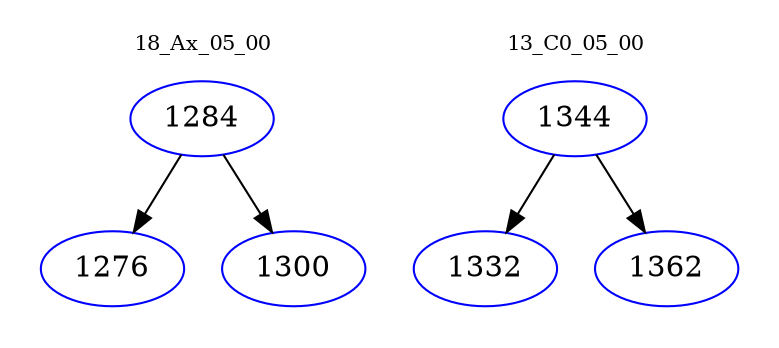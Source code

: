 digraph{
subgraph cluster_0 {
color = white
label = "18_Ax_05_00";
fontsize=10;
T0_1284 [label="1284", color="blue"]
T0_1284 -> T0_1276 [color="black"]
T0_1276 [label="1276", color="blue"]
T0_1284 -> T0_1300 [color="black"]
T0_1300 [label="1300", color="blue"]
}
subgraph cluster_1 {
color = white
label = "13_C0_05_00";
fontsize=10;
T1_1344 [label="1344", color="blue"]
T1_1344 -> T1_1332 [color="black"]
T1_1332 [label="1332", color="blue"]
T1_1344 -> T1_1362 [color="black"]
T1_1362 [label="1362", color="blue"]
}
}
